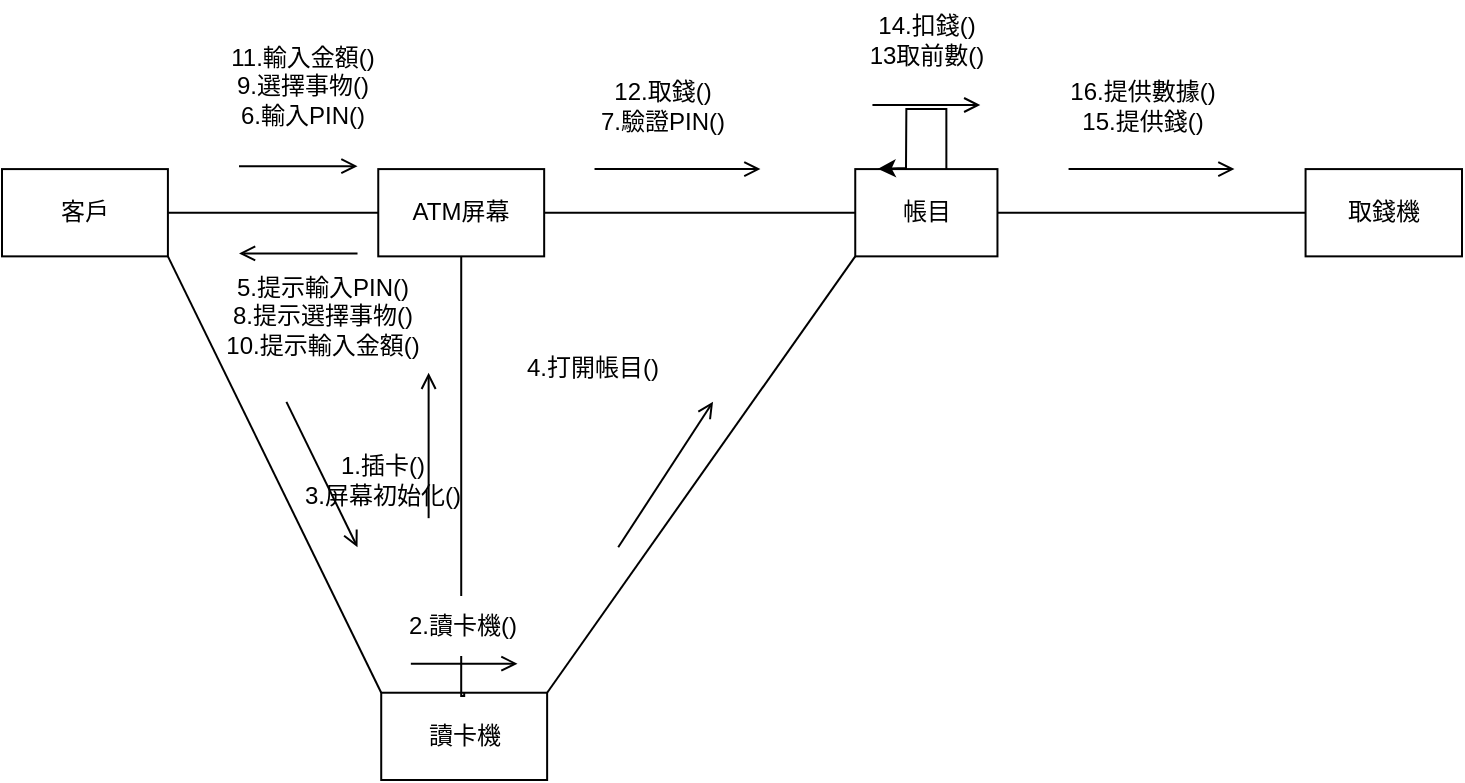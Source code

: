 <mxfile version="26.0.2">
  <diagram name="第 1 页" id="SYteQdoFD8oCjfLSHJBq">
    <mxGraphModel grid="1" page="1" gridSize="10" guides="1" tooltips="1" connect="1" arrows="1" fold="1" pageScale="1" pageWidth="827" pageHeight="1169" math="0" shadow="0">
      <root>
        <mxCell id="0" />
        <mxCell id="1" parent="0" />
        <mxCell id="1FlBS_iaCJunXCG1nXC0-6" style="edgeStyle=none;rounded=0;orthogonalLoop=1;jettySize=auto;html=1;entryX=0;entryY=0.5;entryDx=0;entryDy=0;endArrow=none;endFill=0;" edge="1" parent="1" source="1FlBS_iaCJunXCG1nXC0-1" target="1FlBS_iaCJunXCG1nXC0-2">
          <mxGeometry relative="1" as="geometry" />
        </mxCell>
        <mxCell id="1FlBS_iaCJunXCG1nXC0-1" value="客戶" style="rounded=0;whiteSpace=wrap;html=1;container=0;" vertex="1" parent="1">
          <mxGeometry x="50" y="204.545" width="82.955" height="43.636" as="geometry" />
        </mxCell>
        <mxCell id="1FlBS_iaCJunXCG1nXC0-7" style="edgeStyle=none;rounded=0;orthogonalLoop=1;jettySize=auto;html=1;entryX=0;entryY=0.5;entryDx=0;entryDy=0;endArrow=none;endFill=0;" edge="1" parent="1" source="1FlBS_iaCJunXCG1nXC0-2" target="1FlBS_iaCJunXCG1nXC0-4">
          <mxGeometry relative="1" as="geometry" />
        </mxCell>
        <mxCell id="1FlBS_iaCJunXCG1nXC0-2" value="ATM屏幕" style="rounded=0;whiteSpace=wrap;html=1;container=0;" vertex="1" parent="1">
          <mxGeometry x="238.13" y="204.545" width="82.955" height="43.636" as="geometry" />
        </mxCell>
        <mxCell id="1FlBS_iaCJunXCG1nXC0-9" style="edgeStyle=none;rounded=0;orthogonalLoop=1;jettySize=auto;html=1;exitX=0;exitY=0;exitDx=0;exitDy=0;entryX=1;entryY=1;entryDx=0;entryDy=0;endArrow=none;endFill=0;" edge="1" parent="1" source="1FlBS_iaCJunXCG1nXC0-3" target="1FlBS_iaCJunXCG1nXC0-1">
          <mxGeometry relative="1" as="geometry" />
        </mxCell>
        <mxCell id="1FlBS_iaCJunXCG1nXC0-10" style="edgeStyle=none;rounded=0;orthogonalLoop=1;jettySize=auto;html=1;exitX=1;exitY=0;exitDx=0;exitDy=0;entryX=0;entryY=1;entryDx=0;entryDy=0;endArrow=none;endFill=0;" edge="1" parent="1" source="1FlBS_iaCJunXCG1nXC0-3" target="1FlBS_iaCJunXCG1nXC0-4">
          <mxGeometry relative="1" as="geometry" />
        </mxCell>
        <mxCell id="1FlBS_iaCJunXCG1nXC0-3" value="讀卡機" style="rounded=0;whiteSpace=wrap;html=1;container=0;" vertex="1" parent="1">
          <mxGeometry x="239.61" y="466.364" width="82.955" height="43.636" as="geometry" />
        </mxCell>
        <mxCell id="1FlBS_iaCJunXCG1nXC0-8" style="edgeStyle=none;rounded=0;orthogonalLoop=1;jettySize=auto;html=1;entryX=0;entryY=0.5;entryDx=0;entryDy=0;endArrow=none;endFill=0;" edge="1" parent="1" source="1FlBS_iaCJunXCG1nXC0-4" target="1FlBS_iaCJunXCG1nXC0-5">
          <mxGeometry relative="1" as="geometry" />
        </mxCell>
        <mxCell id="1FlBS_iaCJunXCG1nXC0-4" value="帳目" style="rounded=0;whiteSpace=wrap;html=1;container=0;" vertex="1" parent="1">
          <mxGeometry x="476.623" y="204.545" width="71.104" height="43.636" as="geometry" />
        </mxCell>
        <mxCell id="1FlBS_iaCJunXCG1nXC0-5" value="取錢機" style="rounded=0;whiteSpace=wrap;html=1;container=0;" vertex="1" parent="1">
          <mxGeometry x="701.786" y="204.545" width="78.214" height="43.636" as="geometry" />
        </mxCell>
        <mxCell id="UeFvUJVt54XHoTD14PNu-2" value="" style="endArrow=open;html=1;rounded=0;endFill=0;" edge="1" parent="1">
          <mxGeometry width="50" height="50" relative="1" as="geometry">
            <mxPoint x="192.208" y="320.909" as="sourcePoint" />
            <mxPoint x="227.76" y="393.636" as="targetPoint" />
          </mxGeometry>
        </mxCell>
        <mxCell id="UeFvUJVt54XHoTD14PNu-3" value="" style="endArrow=open;html=1;rounded=0;endFill=0;" edge="1" parent="1">
          <mxGeometry width="50" height="50" relative="1" as="geometry">
            <mxPoint x="168.506" y="203.091" as="sourcePoint" />
            <mxPoint x="227.76" y="203.091" as="targetPoint" />
          </mxGeometry>
        </mxCell>
        <mxCell id="UeFvUJVt54XHoTD14PNu-4" value="" style="endArrow=open;html=1;rounded=0;endFill=0;" edge="1" parent="1">
          <mxGeometry width="50" height="50" relative="1" as="geometry">
            <mxPoint x="227.76" y="246.727" as="sourcePoint" />
            <mxPoint x="168.506" y="246.727" as="targetPoint" />
          </mxGeometry>
        </mxCell>
        <mxCell id="UeFvUJVt54XHoTD14PNu-5" style="edgeStyle=orthogonalEdgeStyle;rounded=0;orthogonalLoop=1;jettySize=auto;html=1;entryX=0.5;entryY=0;entryDx=0;entryDy=0;endArrow=none;endFill=0;" edge="1" parent="1" source="UeFvUJVt54XHoTD14PNu-18" target="1FlBS_iaCJunXCG1nXC0-3">
          <mxGeometry relative="1" as="geometry" />
        </mxCell>
        <mxCell id="UeFvUJVt54XHoTD14PNu-6" value="" style="endArrow=open;html=1;rounded=0;endFill=0;" edge="1" parent="1">
          <mxGeometry width="50" height="50" relative="1" as="geometry">
            <mxPoint x="263.312" y="379.091" as="sourcePoint" />
            <mxPoint x="263.312" y="306.364" as="targetPoint" />
            <Array as="points">
              <mxPoint x="263.312" y="335.455" />
            </Array>
          </mxGeometry>
        </mxCell>
        <mxCell id="UeFvUJVt54XHoTD14PNu-8" value="" style="endArrow=open;html=1;rounded=0;endFill=0;" edge="1" parent="1">
          <mxGeometry width="50" height="50" relative="1" as="geometry">
            <mxPoint x="358.117" y="393.636" as="sourcePoint" />
            <mxPoint x="405.519" y="320.909" as="targetPoint" />
            <Array as="points" />
          </mxGeometry>
        </mxCell>
        <mxCell id="UeFvUJVt54XHoTD14PNu-9" value="" style="endArrow=open;html=1;rounded=0;endFill=0;" edge="1" parent="1">
          <mxGeometry width="50" height="50" relative="1" as="geometry">
            <mxPoint x="346.266" y="204.545" as="sourcePoint" />
            <mxPoint x="429.221" y="204.545" as="targetPoint" />
            <Array as="points" />
          </mxGeometry>
        </mxCell>
        <mxCell id="UeFvUJVt54XHoTD14PNu-10" value="" style="endArrow=open;html=1;rounded=0;endFill=0;" edge="1" parent="1">
          <mxGeometry width="50" height="50" relative="1" as="geometry">
            <mxPoint x="583.279" y="204.545" as="sourcePoint" />
            <mxPoint x="666.234" y="204.545" as="targetPoint" />
            <Array as="points" />
          </mxGeometry>
        </mxCell>
        <mxCell id="UeFvUJVt54XHoTD14PNu-11" value="" style="endArrow=open;html=1;rounded=0;endFill=0;" edge="1" parent="1">
          <mxGeometry width="50" height="50" relative="1" as="geometry">
            <mxPoint x="485.221" y="172.5" as="sourcePoint" />
            <mxPoint x="539.142" y="172.5" as="targetPoint" />
            <Array as="points" />
          </mxGeometry>
        </mxCell>
        <mxCell id="UeFvUJVt54XHoTD14PNu-12" value="" style="endArrow=open;html=1;rounded=0;endFill=0;" edge="1" parent="1">
          <mxGeometry width="50" height="50" relative="1" as="geometry">
            <mxPoint x="254.424" y="451.818" as="sourcePoint" />
            <mxPoint x="307.752" y="451.818" as="targetPoint" />
            <Array as="points" />
          </mxGeometry>
        </mxCell>
        <mxCell id="UeFvUJVt54XHoTD14PNu-13" value="4.打開帳目()" style="text;html=1;align=center;verticalAlign=middle;resizable=0;points=[];autosize=1;strokeColor=none;fillColor=none;container=0;" vertex="1" parent="1">
          <mxGeometry x="300.003" y="288.909" width="90" height="30" as="geometry" />
        </mxCell>
        <mxCell id="UeFvUJVt54XHoTD14PNu-16" value="12.取錢()&lt;div&gt;7.驗證PIN()&lt;/div&gt;" style="text;html=1;align=center;verticalAlign=middle;resizable=0;points=[];autosize=1;strokeColor=none;fillColor=none;" vertex="1" parent="1">
          <mxGeometry x="335" y="153" width="90" height="40" as="geometry" />
        </mxCell>
        <mxCell id="UeFvUJVt54XHoTD14PNu-17" value="11.輸入金額()&lt;div&gt;9.選擇事物()&lt;/div&gt;&lt;div&gt;6.輸入PIN()&lt;/div&gt;" style="text;html=1;align=center;verticalAlign=middle;resizable=0;points=[];autosize=1;strokeColor=none;fillColor=none;" vertex="1" parent="1">
          <mxGeometry x="150" y="133" width="100" height="60" as="geometry" />
        </mxCell>
        <mxCell id="UeFvUJVt54XHoTD14PNu-19" value="" style="edgeStyle=orthogonalEdgeStyle;rounded=0;orthogonalLoop=1;jettySize=auto;html=1;entryX=0.5;entryY=0;entryDx=0;entryDy=0;endArrow=none;endFill=0;" edge="1" parent="1" source="1FlBS_iaCJunXCG1nXC0-2" target="UeFvUJVt54XHoTD14PNu-18">
          <mxGeometry relative="1" as="geometry">
            <mxPoint x="281" y="248" as="sourcePoint" />
            <mxPoint x="281" y="466" as="targetPoint" />
          </mxGeometry>
        </mxCell>
        <mxCell id="UeFvUJVt54XHoTD14PNu-18" value="2.讀卡機()" style="text;html=1;align=center;verticalAlign=middle;resizable=0;points=[];autosize=1;strokeColor=none;fillColor=none;" vertex="1" parent="1">
          <mxGeometry x="239.61" y="418" width="80" height="30" as="geometry" />
        </mxCell>
        <mxCell id="UeFvUJVt54XHoTD14PNu-20" value="14.扣錢()&lt;div&gt;13取前數()&lt;/div&gt;" style="text;html=1;align=center;verticalAlign=middle;resizable=0;points=[];autosize=1;strokeColor=none;fillColor=none;" vertex="1" parent="1">
          <mxGeometry x="472.18" y="120" width="80" height="40" as="geometry" />
        </mxCell>
        <mxCell id="UeFvUJVt54XHoTD14PNu-21" value="16.提供數據()&lt;div&gt;15.提供錢()&lt;/div&gt;" style="text;html=1;align=center;verticalAlign=middle;resizable=0;points=[];autosize=1;strokeColor=none;fillColor=none;" vertex="1" parent="1">
          <mxGeometry x="570" y="153" width="100" height="40" as="geometry" />
        </mxCell>
        <mxCell id="UeFvUJVt54XHoTD14PNu-22" value="1.插卡()&lt;div&gt;3.屏幕初始化()&lt;/div&gt;" style="text;html=1;align=center;verticalAlign=middle;resizable=0;points=[];autosize=1;strokeColor=none;fillColor=none;" vertex="1" parent="1">
          <mxGeometry x="190" y="340" width="100" height="40" as="geometry" />
        </mxCell>
        <mxCell id="UeFvUJVt54XHoTD14PNu-23" value="5.提示輸入PIN()&lt;div&gt;8.提示選擇事物()&lt;/div&gt;&lt;div&gt;10.提示輸入金額()&lt;/div&gt;" style="text;html=1;align=center;verticalAlign=middle;resizable=0;points=[];autosize=1;strokeColor=none;fillColor=none;" vertex="1" parent="1">
          <mxGeometry x="150" y="248.18" width="120" height="60" as="geometry" />
        </mxCell>
        <mxCell id="UeFvUJVt54XHoTD14PNu-25" value="" style="endArrow=classic;html=1;rounded=0;entryX=0.158;entryY=-0.003;entryDx=0;entryDy=0;entryPerimeter=0;" edge="1" parent="1" target="1FlBS_iaCJunXCG1nXC0-4">
          <mxGeometry width="50" height="50" relative="1" as="geometry">
            <mxPoint x="522.18" y="204.55" as="sourcePoint" />
            <mxPoint x="502.18" y="204.55" as="targetPoint" />
            <Array as="points">
              <mxPoint x="522.18" y="174.55" />
              <mxPoint x="510.18" y="174.55" />
              <mxPoint x="502.18" y="174.55" />
              <mxPoint x="502" y="204" />
            </Array>
          </mxGeometry>
        </mxCell>
      </root>
    </mxGraphModel>
  </diagram>
</mxfile>
